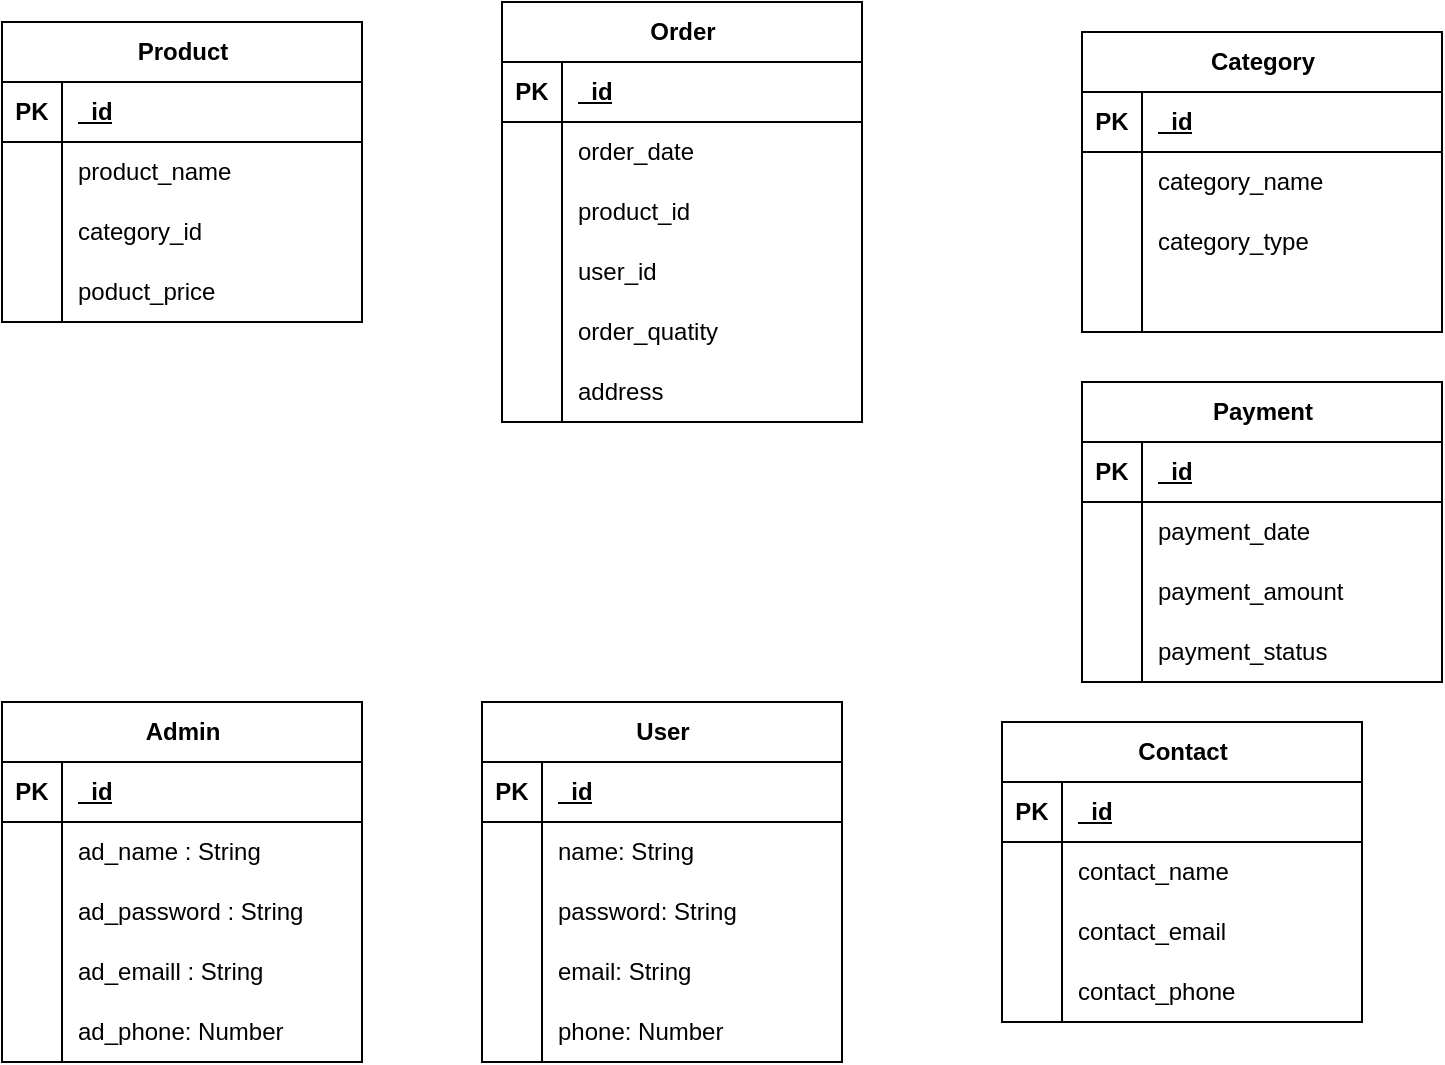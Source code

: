<mxfile version="21.6.1" type="github">
  <diagram name="Page-1" id="22i0FDg8derW0-1qAvT0">
    <mxGraphModel dx="1389" dy="764" grid="1" gridSize="10" guides="1" tooltips="1" connect="1" arrows="1" fold="1" page="1" pageScale="1" pageWidth="850" pageHeight="1100" math="0" shadow="0">
      <root>
        <mxCell id="0" />
        <mxCell id="1" parent="0" />
        <mxCell id="yoQrqgH1Gp2bexQKW1YR-24" value="User" style="shape=table;startSize=30;container=1;collapsible=1;childLayout=tableLayout;fixedRows=1;rowLines=0;fontStyle=1;align=center;resizeLast=1;html=1;" vertex="1" parent="1">
          <mxGeometry x="260" y="390" width="180" height="180" as="geometry" />
        </mxCell>
        <mxCell id="yoQrqgH1Gp2bexQKW1YR-25" value="" style="shape=tableRow;horizontal=0;startSize=0;swimlaneHead=0;swimlaneBody=0;fillColor=none;collapsible=0;dropTarget=0;points=[[0,0.5],[1,0.5]];portConstraint=eastwest;top=0;left=0;right=0;bottom=1;" vertex="1" parent="yoQrqgH1Gp2bexQKW1YR-24">
          <mxGeometry y="30" width="180" height="30" as="geometry" />
        </mxCell>
        <mxCell id="yoQrqgH1Gp2bexQKW1YR-26" value="PK" style="shape=partialRectangle;connectable=0;fillColor=none;top=0;left=0;bottom=0;right=0;fontStyle=1;overflow=hidden;whiteSpace=wrap;html=1;" vertex="1" parent="yoQrqgH1Gp2bexQKW1YR-25">
          <mxGeometry width="30" height="30" as="geometry">
            <mxRectangle width="30" height="30" as="alternateBounds" />
          </mxGeometry>
        </mxCell>
        <mxCell id="yoQrqgH1Gp2bexQKW1YR-27" value="_id" style="shape=partialRectangle;connectable=0;fillColor=none;top=0;left=0;bottom=0;right=0;align=left;spacingLeft=6;fontStyle=5;overflow=hidden;whiteSpace=wrap;html=1;" vertex="1" parent="yoQrqgH1Gp2bexQKW1YR-25">
          <mxGeometry x="30" width="150" height="30" as="geometry">
            <mxRectangle width="150" height="30" as="alternateBounds" />
          </mxGeometry>
        </mxCell>
        <mxCell id="yoQrqgH1Gp2bexQKW1YR-28" value="" style="shape=tableRow;horizontal=0;startSize=0;swimlaneHead=0;swimlaneBody=0;fillColor=none;collapsible=0;dropTarget=0;points=[[0,0.5],[1,0.5]];portConstraint=eastwest;top=0;left=0;right=0;bottom=0;" vertex="1" parent="yoQrqgH1Gp2bexQKW1YR-24">
          <mxGeometry y="60" width="180" height="30" as="geometry" />
        </mxCell>
        <mxCell id="yoQrqgH1Gp2bexQKW1YR-29" value="" style="shape=partialRectangle;connectable=0;fillColor=none;top=0;left=0;bottom=0;right=0;editable=1;overflow=hidden;whiteSpace=wrap;html=1;" vertex="1" parent="yoQrqgH1Gp2bexQKW1YR-28">
          <mxGeometry width="30" height="30" as="geometry">
            <mxRectangle width="30" height="30" as="alternateBounds" />
          </mxGeometry>
        </mxCell>
        <mxCell id="yoQrqgH1Gp2bexQKW1YR-30" value="name: String&lt;span style=&quot;white-space: pre;&quot;&gt;&#x9;&lt;/span&gt;&lt;span style=&quot;white-space: pre;&quot;&gt;&#x9;&lt;/span&gt;" style="shape=partialRectangle;connectable=0;fillColor=none;top=0;left=0;bottom=0;right=0;align=left;spacingLeft=6;overflow=hidden;whiteSpace=wrap;html=1;" vertex="1" parent="yoQrqgH1Gp2bexQKW1YR-28">
          <mxGeometry x="30" width="150" height="30" as="geometry">
            <mxRectangle width="150" height="30" as="alternateBounds" />
          </mxGeometry>
        </mxCell>
        <mxCell id="yoQrqgH1Gp2bexQKW1YR-31" value="" style="shape=tableRow;horizontal=0;startSize=0;swimlaneHead=0;swimlaneBody=0;fillColor=none;collapsible=0;dropTarget=0;points=[[0,0.5],[1,0.5]];portConstraint=eastwest;top=0;left=0;right=0;bottom=0;" vertex="1" parent="yoQrqgH1Gp2bexQKW1YR-24">
          <mxGeometry y="90" width="180" height="30" as="geometry" />
        </mxCell>
        <mxCell id="yoQrqgH1Gp2bexQKW1YR-32" value="" style="shape=partialRectangle;connectable=0;fillColor=none;top=0;left=0;bottom=0;right=0;editable=1;overflow=hidden;whiteSpace=wrap;html=1;" vertex="1" parent="yoQrqgH1Gp2bexQKW1YR-31">
          <mxGeometry width="30" height="30" as="geometry">
            <mxRectangle width="30" height="30" as="alternateBounds" />
          </mxGeometry>
        </mxCell>
        <mxCell id="yoQrqgH1Gp2bexQKW1YR-33" value="password: String" style="shape=partialRectangle;connectable=0;fillColor=none;top=0;left=0;bottom=0;right=0;align=left;spacingLeft=6;overflow=hidden;whiteSpace=wrap;html=1;" vertex="1" parent="yoQrqgH1Gp2bexQKW1YR-31">
          <mxGeometry x="30" width="150" height="30" as="geometry">
            <mxRectangle width="150" height="30" as="alternateBounds" />
          </mxGeometry>
        </mxCell>
        <mxCell id="yoQrqgH1Gp2bexQKW1YR-34" value="" style="shape=tableRow;horizontal=0;startSize=0;swimlaneHead=0;swimlaneBody=0;fillColor=none;collapsible=0;dropTarget=0;points=[[0,0.5],[1,0.5]];portConstraint=eastwest;top=0;left=0;right=0;bottom=0;" vertex="1" parent="yoQrqgH1Gp2bexQKW1YR-24">
          <mxGeometry y="120" width="180" height="30" as="geometry" />
        </mxCell>
        <mxCell id="yoQrqgH1Gp2bexQKW1YR-35" value="" style="shape=partialRectangle;connectable=0;fillColor=none;top=0;left=0;bottom=0;right=0;editable=1;overflow=hidden;whiteSpace=wrap;html=1;" vertex="1" parent="yoQrqgH1Gp2bexQKW1YR-34">
          <mxGeometry width="30" height="30" as="geometry">
            <mxRectangle width="30" height="30" as="alternateBounds" />
          </mxGeometry>
        </mxCell>
        <mxCell id="yoQrqgH1Gp2bexQKW1YR-36" value="email: String" style="shape=partialRectangle;connectable=0;fillColor=none;top=0;left=0;bottom=0;right=0;align=left;spacingLeft=6;overflow=hidden;whiteSpace=wrap;html=1;" vertex="1" parent="yoQrqgH1Gp2bexQKW1YR-34">
          <mxGeometry x="30" width="150" height="30" as="geometry">
            <mxRectangle width="150" height="30" as="alternateBounds" />
          </mxGeometry>
        </mxCell>
        <mxCell id="yoQrqgH1Gp2bexQKW1YR-52" value="" style="shape=tableRow;horizontal=0;startSize=0;swimlaneHead=0;swimlaneBody=0;fillColor=none;collapsible=0;dropTarget=0;points=[[0,0.5],[1,0.5]];portConstraint=eastwest;top=0;left=0;right=0;bottom=0;" vertex="1" parent="yoQrqgH1Gp2bexQKW1YR-24">
          <mxGeometry y="150" width="180" height="30" as="geometry" />
        </mxCell>
        <mxCell id="yoQrqgH1Gp2bexQKW1YR-53" value="" style="shape=partialRectangle;connectable=0;fillColor=none;top=0;left=0;bottom=0;right=0;editable=1;overflow=hidden;whiteSpace=wrap;html=1;" vertex="1" parent="yoQrqgH1Gp2bexQKW1YR-52">
          <mxGeometry width="30" height="30" as="geometry">
            <mxRectangle width="30" height="30" as="alternateBounds" />
          </mxGeometry>
        </mxCell>
        <mxCell id="yoQrqgH1Gp2bexQKW1YR-54" value="phone: Number" style="shape=partialRectangle;connectable=0;fillColor=none;top=0;left=0;bottom=0;right=0;align=left;spacingLeft=6;overflow=hidden;whiteSpace=wrap;html=1;" vertex="1" parent="yoQrqgH1Gp2bexQKW1YR-52">
          <mxGeometry x="30" width="150" height="30" as="geometry">
            <mxRectangle width="150" height="30" as="alternateBounds" />
          </mxGeometry>
        </mxCell>
        <mxCell id="yoQrqgH1Gp2bexQKW1YR-71" value="Product" style="shape=table;startSize=30;container=1;collapsible=1;childLayout=tableLayout;fixedRows=1;rowLines=0;fontStyle=1;align=center;resizeLast=1;html=1;" vertex="1" parent="1">
          <mxGeometry x="20" y="50" width="180" height="150" as="geometry" />
        </mxCell>
        <mxCell id="yoQrqgH1Gp2bexQKW1YR-72" value="" style="shape=tableRow;horizontal=0;startSize=0;swimlaneHead=0;swimlaneBody=0;fillColor=none;collapsible=0;dropTarget=0;points=[[0,0.5],[1,0.5]];portConstraint=eastwest;top=0;left=0;right=0;bottom=1;" vertex="1" parent="yoQrqgH1Gp2bexQKW1YR-71">
          <mxGeometry y="30" width="180" height="30" as="geometry" />
        </mxCell>
        <mxCell id="yoQrqgH1Gp2bexQKW1YR-73" value="PK" style="shape=partialRectangle;connectable=0;fillColor=none;top=0;left=0;bottom=0;right=0;fontStyle=1;overflow=hidden;whiteSpace=wrap;html=1;" vertex="1" parent="yoQrqgH1Gp2bexQKW1YR-72">
          <mxGeometry width="30" height="30" as="geometry">
            <mxRectangle width="30" height="30" as="alternateBounds" />
          </mxGeometry>
        </mxCell>
        <mxCell id="yoQrqgH1Gp2bexQKW1YR-74" value="_id" style="shape=partialRectangle;connectable=0;fillColor=none;top=0;left=0;bottom=0;right=0;align=left;spacingLeft=6;fontStyle=5;overflow=hidden;whiteSpace=wrap;html=1;" vertex="1" parent="yoQrqgH1Gp2bexQKW1YR-72">
          <mxGeometry x="30" width="150" height="30" as="geometry">
            <mxRectangle width="150" height="30" as="alternateBounds" />
          </mxGeometry>
        </mxCell>
        <mxCell id="yoQrqgH1Gp2bexQKW1YR-75" value="" style="shape=tableRow;horizontal=0;startSize=0;swimlaneHead=0;swimlaneBody=0;fillColor=none;collapsible=0;dropTarget=0;points=[[0,0.5],[1,0.5]];portConstraint=eastwest;top=0;left=0;right=0;bottom=0;" vertex="1" parent="yoQrqgH1Gp2bexQKW1YR-71">
          <mxGeometry y="60" width="180" height="30" as="geometry" />
        </mxCell>
        <mxCell id="yoQrqgH1Gp2bexQKW1YR-76" value="" style="shape=partialRectangle;connectable=0;fillColor=none;top=0;left=0;bottom=0;right=0;editable=1;overflow=hidden;whiteSpace=wrap;html=1;" vertex="1" parent="yoQrqgH1Gp2bexQKW1YR-75">
          <mxGeometry width="30" height="30" as="geometry">
            <mxRectangle width="30" height="30" as="alternateBounds" />
          </mxGeometry>
        </mxCell>
        <mxCell id="yoQrqgH1Gp2bexQKW1YR-77" value="product_name" style="shape=partialRectangle;connectable=0;fillColor=none;top=0;left=0;bottom=0;right=0;align=left;spacingLeft=6;overflow=hidden;whiteSpace=wrap;html=1;" vertex="1" parent="yoQrqgH1Gp2bexQKW1YR-75">
          <mxGeometry x="30" width="150" height="30" as="geometry">
            <mxRectangle width="150" height="30" as="alternateBounds" />
          </mxGeometry>
        </mxCell>
        <mxCell id="yoQrqgH1Gp2bexQKW1YR-78" value="" style="shape=tableRow;horizontal=0;startSize=0;swimlaneHead=0;swimlaneBody=0;fillColor=none;collapsible=0;dropTarget=0;points=[[0,0.5],[1,0.5]];portConstraint=eastwest;top=0;left=0;right=0;bottom=0;" vertex="1" parent="yoQrqgH1Gp2bexQKW1YR-71">
          <mxGeometry y="90" width="180" height="30" as="geometry" />
        </mxCell>
        <mxCell id="yoQrqgH1Gp2bexQKW1YR-79" value="" style="shape=partialRectangle;connectable=0;fillColor=none;top=0;left=0;bottom=0;right=0;editable=1;overflow=hidden;whiteSpace=wrap;html=1;" vertex="1" parent="yoQrqgH1Gp2bexQKW1YR-78">
          <mxGeometry width="30" height="30" as="geometry">
            <mxRectangle width="30" height="30" as="alternateBounds" />
          </mxGeometry>
        </mxCell>
        <mxCell id="yoQrqgH1Gp2bexQKW1YR-80" value="category_id" style="shape=partialRectangle;connectable=0;fillColor=none;top=0;left=0;bottom=0;right=0;align=left;spacingLeft=6;overflow=hidden;whiteSpace=wrap;html=1;" vertex="1" parent="yoQrqgH1Gp2bexQKW1YR-78">
          <mxGeometry x="30" width="150" height="30" as="geometry">
            <mxRectangle width="150" height="30" as="alternateBounds" />
          </mxGeometry>
        </mxCell>
        <mxCell id="yoQrqgH1Gp2bexQKW1YR-81" value="" style="shape=tableRow;horizontal=0;startSize=0;swimlaneHead=0;swimlaneBody=0;fillColor=none;collapsible=0;dropTarget=0;points=[[0,0.5],[1,0.5]];portConstraint=eastwest;top=0;left=0;right=0;bottom=0;" vertex="1" parent="yoQrqgH1Gp2bexQKW1YR-71">
          <mxGeometry y="120" width="180" height="30" as="geometry" />
        </mxCell>
        <mxCell id="yoQrqgH1Gp2bexQKW1YR-82" value="" style="shape=partialRectangle;connectable=0;fillColor=none;top=0;left=0;bottom=0;right=0;editable=1;overflow=hidden;whiteSpace=wrap;html=1;" vertex="1" parent="yoQrqgH1Gp2bexQKW1YR-81">
          <mxGeometry width="30" height="30" as="geometry">
            <mxRectangle width="30" height="30" as="alternateBounds" />
          </mxGeometry>
        </mxCell>
        <mxCell id="yoQrqgH1Gp2bexQKW1YR-83" value="poduct_price" style="shape=partialRectangle;connectable=0;fillColor=none;top=0;left=0;bottom=0;right=0;align=left;spacingLeft=6;overflow=hidden;whiteSpace=wrap;html=1;" vertex="1" parent="yoQrqgH1Gp2bexQKW1YR-81">
          <mxGeometry x="30" width="150" height="30" as="geometry">
            <mxRectangle width="150" height="30" as="alternateBounds" />
          </mxGeometry>
        </mxCell>
        <mxCell id="yoQrqgH1Gp2bexQKW1YR-84" value="Order" style="shape=table;startSize=30;container=1;collapsible=1;childLayout=tableLayout;fixedRows=1;rowLines=0;fontStyle=1;align=center;resizeLast=1;html=1;" vertex="1" parent="1">
          <mxGeometry x="270" y="40" width="180" height="210" as="geometry" />
        </mxCell>
        <mxCell id="yoQrqgH1Gp2bexQKW1YR-85" value="" style="shape=tableRow;horizontal=0;startSize=0;swimlaneHead=0;swimlaneBody=0;fillColor=none;collapsible=0;dropTarget=0;points=[[0,0.5],[1,0.5]];portConstraint=eastwest;top=0;left=0;right=0;bottom=1;" vertex="1" parent="yoQrqgH1Gp2bexQKW1YR-84">
          <mxGeometry y="30" width="180" height="30" as="geometry" />
        </mxCell>
        <mxCell id="yoQrqgH1Gp2bexQKW1YR-86" value="PK" style="shape=partialRectangle;connectable=0;fillColor=none;top=0;left=0;bottom=0;right=0;fontStyle=1;overflow=hidden;whiteSpace=wrap;html=1;" vertex="1" parent="yoQrqgH1Gp2bexQKW1YR-85">
          <mxGeometry width="30" height="30" as="geometry">
            <mxRectangle width="30" height="30" as="alternateBounds" />
          </mxGeometry>
        </mxCell>
        <mxCell id="yoQrqgH1Gp2bexQKW1YR-87" value="_id" style="shape=partialRectangle;connectable=0;fillColor=none;top=0;left=0;bottom=0;right=0;align=left;spacingLeft=6;fontStyle=5;overflow=hidden;whiteSpace=wrap;html=1;" vertex="1" parent="yoQrqgH1Gp2bexQKW1YR-85">
          <mxGeometry x="30" width="150" height="30" as="geometry">
            <mxRectangle width="150" height="30" as="alternateBounds" />
          </mxGeometry>
        </mxCell>
        <mxCell id="yoQrqgH1Gp2bexQKW1YR-88" value="" style="shape=tableRow;horizontal=0;startSize=0;swimlaneHead=0;swimlaneBody=0;fillColor=none;collapsible=0;dropTarget=0;points=[[0,0.5],[1,0.5]];portConstraint=eastwest;top=0;left=0;right=0;bottom=0;" vertex="1" parent="yoQrqgH1Gp2bexQKW1YR-84">
          <mxGeometry y="60" width="180" height="30" as="geometry" />
        </mxCell>
        <mxCell id="yoQrqgH1Gp2bexQKW1YR-89" value="" style="shape=partialRectangle;connectable=0;fillColor=none;top=0;left=0;bottom=0;right=0;editable=1;overflow=hidden;whiteSpace=wrap;html=1;" vertex="1" parent="yoQrqgH1Gp2bexQKW1YR-88">
          <mxGeometry width="30" height="30" as="geometry">
            <mxRectangle width="30" height="30" as="alternateBounds" />
          </mxGeometry>
        </mxCell>
        <mxCell id="yoQrqgH1Gp2bexQKW1YR-90" value="order_date" style="shape=partialRectangle;connectable=0;fillColor=none;top=0;left=0;bottom=0;right=0;align=left;spacingLeft=6;overflow=hidden;whiteSpace=wrap;html=1;" vertex="1" parent="yoQrqgH1Gp2bexQKW1YR-88">
          <mxGeometry x="30" width="150" height="30" as="geometry">
            <mxRectangle width="150" height="30" as="alternateBounds" />
          </mxGeometry>
        </mxCell>
        <mxCell id="yoQrqgH1Gp2bexQKW1YR-91" value="" style="shape=tableRow;horizontal=0;startSize=0;swimlaneHead=0;swimlaneBody=0;fillColor=none;collapsible=0;dropTarget=0;points=[[0,0.5],[1,0.5]];portConstraint=eastwest;top=0;left=0;right=0;bottom=0;" vertex="1" parent="yoQrqgH1Gp2bexQKW1YR-84">
          <mxGeometry y="90" width="180" height="30" as="geometry" />
        </mxCell>
        <mxCell id="yoQrqgH1Gp2bexQKW1YR-92" value="" style="shape=partialRectangle;connectable=0;fillColor=none;top=0;left=0;bottom=0;right=0;editable=1;overflow=hidden;whiteSpace=wrap;html=1;" vertex="1" parent="yoQrqgH1Gp2bexQKW1YR-91">
          <mxGeometry width="30" height="30" as="geometry">
            <mxRectangle width="30" height="30" as="alternateBounds" />
          </mxGeometry>
        </mxCell>
        <mxCell id="yoQrqgH1Gp2bexQKW1YR-93" value="product_id" style="shape=partialRectangle;connectable=0;fillColor=none;top=0;left=0;bottom=0;right=0;align=left;spacingLeft=6;overflow=hidden;whiteSpace=wrap;html=1;" vertex="1" parent="yoQrqgH1Gp2bexQKW1YR-91">
          <mxGeometry x="30" width="150" height="30" as="geometry">
            <mxRectangle width="150" height="30" as="alternateBounds" />
          </mxGeometry>
        </mxCell>
        <mxCell id="yoQrqgH1Gp2bexQKW1YR-94" value="" style="shape=tableRow;horizontal=0;startSize=0;swimlaneHead=0;swimlaneBody=0;fillColor=none;collapsible=0;dropTarget=0;points=[[0,0.5],[1,0.5]];portConstraint=eastwest;top=0;left=0;right=0;bottom=0;" vertex="1" parent="yoQrqgH1Gp2bexQKW1YR-84">
          <mxGeometry y="120" width="180" height="30" as="geometry" />
        </mxCell>
        <mxCell id="yoQrqgH1Gp2bexQKW1YR-95" value="" style="shape=partialRectangle;connectable=0;fillColor=none;top=0;left=0;bottom=0;right=0;editable=1;overflow=hidden;whiteSpace=wrap;html=1;" vertex="1" parent="yoQrqgH1Gp2bexQKW1YR-94">
          <mxGeometry width="30" height="30" as="geometry">
            <mxRectangle width="30" height="30" as="alternateBounds" />
          </mxGeometry>
        </mxCell>
        <mxCell id="yoQrqgH1Gp2bexQKW1YR-96" value="user_id" style="shape=partialRectangle;connectable=0;fillColor=none;top=0;left=0;bottom=0;right=0;align=left;spacingLeft=6;overflow=hidden;whiteSpace=wrap;html=1;" vertex="1" parent="yoQrqgH1Gp2bexQKW1YR-94">
          <mxGeometry x="30" width="150" height="30" as="geometry">
            <mxRectangle width="150" height="30" as="alternateBounds" />
          </mxGeometry>
        </mxCell>
        <mxCell id="yoQrqgH1Gp2bexQKW1YR-97" value="" style="shape=tableRow;horizontal=0;startSize=0;swimlaneHead=0;swimlaneBody=0;fillColor=none;collapsible=0;dropTarget=0;points=[[0,0.5],[1,0.5]];portConstraint=eastwest;top=0;left=0;right=0;bottom=0;" vertex="1" parent="yoQrqgH1Gp2bexQKW1YR-84">
          <mxGeometry y="150" width="180" height="30" as="geometry" />
        </mxCell>
        <mxCell id="yoQrqgH1Gp2bexQKW1YR-98" value="" style="shape=partialRectangle;connectable=0;fillColor=none;top=0;left=0;bottom=0;right=0;editable=1;overflow=hidden;whiteSpace=wrap;html=1;" vertex="1" parent="yoQrqgH1Gp2bexQKW1YR-97">
          <mxGeometry width="30" height="30" as="geometry">
            <mxRectangle width="30" height="30" as="alternateBounds" />
          </mxGeometry>
        </mxCell>
        <mxCell id="yoQrqgH1Gp2bexQKW1YR-99" value="order_quatity" style="shape=partialRectangle;connectable=0;fillColor=none;top=0;left=0;bottom=0;right=0;align=left;spacingLeft=6;overflow=hidden;whiteSpace=wrap;html=1;" vertex="1" parent="yoQrqgH1Gp2bexQKW1YR-97">
          <mxGeometry x="30" width="150" height="30" as="geometry">
            <mxRectangle width="150" height="30" as="alternateBounds" />
          </mxGeometry>
        </mxCell>
        <mxCell id="yoQrqgH1Gp2bexQKW1YR-141" value="" style="shape=tableRow;horizontal=0;startSize=0;swimlaneHead=0;swimlaneBody=0;fillColor=none;collapsible=0;dropTarget=0;points=[[0,0.5],[1,0.5]];portConstraint=eastwest;top=0;left=0;right=0;bottom=0;" vertex="1" parent="yoQrqgH1Gp2bexQKW1YR-84">
          <mxGeometry y="180" width="180" height="30" as="geometry" />
        </mxCell>
        <mxCell id="yoQrqgH1Gp2bexQKW1YR-142" value="" style="shape=partialRectangle;connectable=0;fillColor=none;top=0;left=0;bottom=0;right=0;editable=1;overflow=hidden;whiteSpace=wrap;html=1;" vertex="1" parent="yoQrqgH1Gp2bexQKW1YR-141">
          <mxGeometry width="30" height="30" as="geometry">
            <mxRectangle width="30" height="30" as="alternateBounds" />
          </mxGeometry>
        </mxCell>
        <mxCell id="yoQrqgH1Gp2bexQKW1YR-143" value="address" style="shape=partialRectangle;connectable=0;fillColor=none;top=0;left=0;bottom=0;right=0;align=left;spacingLeft=6;overflow=hidden;whiteSpace=wrap;html=1;" vertex="1" parent="yoQrqgH1Gp2bexQKW1YR-141">
          <mxGeometry x="30" width="150" height="30" as="geometry">
            <mxRectangle width="150" height="30" as="alternateBounds" />
          </mxGeometry>
        </mxCell>
        <mxCell id="yoQrqgH1Gp2bexQKW1YR-39" value="Admin" style="shape=table;startSize=30;container=1;collapsible=1;childLayout=tableLayout;fixedRows=1;rowLines=0;fontStyle=1;align=center;resizeLast=1;html=1;" vertex="1" parent="1">
          <mxGeometry x="20" y="390" width="180" height="180" as="geometry" />
        </mxCell>
        <mxCell id="yoQrqgH1Gp2bexQKW1YR-40" value="" style="shape=tableRow;horizontal=0;startSize=0;swimlaneHead=0;swimlaneBody=0;fillColor=none;collapsible=0;dropTarget=0;points=[[0,0.5],[1,0.5]];portConstraint=eastwest;top=0;left=0;right=0;bottom=1;" vertex="1" parent="yoQrqgH1Gp2bexQKW1YR-39">
          <mxGeometry y="30" width="180" height="30" as="geometry" />
        </mxCell>
        <mxCell id="yoQrqgH1Gp2bexQKW1YR-41" value="PK" style="shape=partialRectangle;connectable=0;fillColor=none;top=0;left=0;bottom=0;right=0;fontStyle=1;overflow=hidden;whiteSpace=wrap;html=1;" vertex="1" parent="yoQrqgH1Gp2bexQKW1YR-40">
          <mxGeometry width="30" height="30" as="geometry">
            <mxRectangle width="30" height="30" as="alternateBounds" />
          </mxGeometry>
        </mxCell>
        <mxCell id="yoQrqgH1Gp2bexQKW1YR-42" value="_id" style="shape=partialRectangle;connectable=0;fillColor=none;top=0;left=0;bottom=0;right=0;align=left;spacingLeft=6;fontStyle=5;overflow=hidden;whiteSpace=wrap;html=1;" vertex="1" parent="yoQrqgH1Gp2bexQKW1YR-40">
          <mxGeometry x="30" width="150" height="30" as="geometry">
            <mxRectangle width="150" height="30" as="alternateBounds" />
          </mxGeometry>
        </mxCell>
        <mxCell id="yoQrqgH1Gp2bexQKW1YR-43" value="" style="shape=tableRow;horizontal=0;startSize=0;swimlaneHead=0;swimlaneBody=0;fillColor=none;collapsible=0;dropTarget=0;points=[[0,0.5],[1,0.5]];portConstraint=eastwest;top=0;left=0;right=0;bottom=0;" vertex="1" parent="yoQrqgH1Gp2bexQKW1YR-39">
          <mxGeometry y="60" width="180" height="30" as="geometry" />
        </mxCell>
        <mxCell id="yoQrqgH1Gp2bexQKW1YR-44" value="" style="shape=partialRectangle;connectable=0;fillColor=none;top=0;left=0;bottom=0;right=0;editable=1;overflow=hidden;whiteSpace=wrap;html=1;" vertex="1" parent="yoQrqgH1Gp2bexQKW1YR-43">
          <mxGeometry width="30" height="30" as="geometry">
            <mxRectangle width="30" height="30" as="alternateBounds" />
          </mxGeometry>
        </mxCell>
        <mxCell id="yoQrqgH1Gp2bexQKW1YR-45" value="ad_name : String" style="shape=partialRectangle;connectable=0;fillColor=none;top=0;left=0;bottom=0;right=0;align=left;spacingLeft=6;overflow=hidden;whiteSpace=wrap;html=1;" vertex="1" parent="yoQrqgH1Gp2bexQKW1YR-43">
          <mxGeometry x="30" width="150" height="30" as="geometry">
            <mxRectangle width="150" height="30" as="alternateBounds" />
          </mxGeometry>
        </mxCell>
        <mxCell id="yoQrqgH1Gp2bexQKW1YR-46" value="" style="shape=tableRow;horizontal=0;startSize=0;swimlaneHead=0;swimlaneBody=0;fillColor=none;collapsible=0;dropTarget=0;points=[[0,0.5],[1,0.5]];portConstraint=eastwest;top=0;left=0;right=0;bottom=0;" vertex="1" parent="yoQrqgH1Gp2bexQKW1YR-39">
          <mxGeometry y="90" width="180" height="30" as="geometry" />
        </mxCell>
        <mxCell id="yoQrqgH1Gp2bexQKW1YR-47" value="" style="shape=partialRectangle;connectable=0;fillColor=none;top=0;left=0;bottom=0;right=0;editable=1;overflow=hidden;whiteSpace=wrap;html=1;" vertex="1" parent="yoQrqgH1Gp2bexQKW1YR-46">
          <mxGeometry width="30" height="30" as="geometry">
            <mxRectangle width="30" height="30" as="alternateBounds" />
          </mxGeometry>
        </mxCell>
        <mxCell id="yoQrqgH1Gp2bexQKW1YR-48" value="ad_password&amp;nbsp;: String" style="shape=partialRectangle;connectable=0;fillColor=none;top=0;left=0;bottom=0;right=0;align=left;spacingLeft=6;overflow=hidden;whiteSpace=wrap;html=1;" vertex="1" parent="yoQrqgH1Gp2bexQKW1YR-46">
          <mxGeometry x="30" width="150" height="30" as="geometry">
            <mxRectangle width="150" height="30" as="alternateBounds" />
          </mxGeometry>
        </mxCell>
        <mxCell id="yoQrqgH1Gp2bexQKW1YR-49" value="" style="shape=tableRow;horizontal=0;startSize=0;swimlaneHead=0;swimlaneBody=0;fillColor=none;collapsible=0;dropTarget=0;points=[[0,0.5],[1,0.5]];portConstraint=eastwest;top=0;left=0;right=0;bottom=0;" vertex="1" parent="yoQrqgH1Gp2bexQKW1YR-39">
          <mxGeometry y="120" width="180" height="30" as="geometry" />
        </mxCell>
        <mxCell id="yoQrqgH1Gp2bexQKW1YR-50" value="" style="shape=partialRectangle;connectable=0;fillColor=none;top=0;left=0;bottom=0;right=0;editable=1;overflow=hidden;whiteSpace=wrap;html=1;" vertex="1" parent="yoQrqgH1Gp2bexQKW1YR-49">
          <mxGeometry width="30" height="30" as="geometry">
            <mxRectangle width="30" height="30" as="alternateBounds" />
          </mxGeometry>
        </mxCell>
        <mxCell id="yoQrqgH1Gp2bexQKW1YR-51" value="ad_emaill&amp;nbsp;: String" style="shape=partialRectangle;connectable=0;fillColor=none;top=0;left=0;bottom=0;right=0;align=left;spacingLeft=6;overflow=hidden;whiteSpace=wrap;html=1;" vertex="1" parent="yoQrqgH1Gp2bexQKW1YR-49">
          <mxGeometry x="30" width="150" height="30" as="geometry">
            <mxRectangle width="150" height="30" as="alternateBounds" />
          </mxGeometry>
        </mxCell>
        <mxCell id="yoQrqgH1Gp2bexQKW1YR-68" value="" style="shape=tableRow;horizontal=0;startSize=0;swimlaneHead=0;swimlaneBody=0;fillColor=none;collapsible=0;dropTarget=0;points=[[0,0.5],[1,0.5]];portConstraint=eastwest;top=0;left=0;right=0;bottom=0;" vertex="1" parent="yoQrqgH1Gp2bexQKW1YR-39">
          <mxGeometry y="150" width="180" height="30" as="geometry" />
        </mxCell>
        <mxCell id="yoQrqgH1Gp2bexQKW1YR-69" value="" style="shape=partialRectangle;connectable=0;fillColor=none;top=0;left=0;bottom=0;right=0;editable=1;overflow=hidden;whiteSpace=wrap;html=1;" vertex="1" parent="yoQrqgH1Gp2bexQKW1YR-68">
          <mxGeometry width="30" height="30" as="geometry">
            <mxRectangle width="30" height="30" as="alternateBounds" />
          </mxGeometry>
        </mxCell>
        <mxCell id="yoQrqgH1Gp2bexQKW1YR-70" value="ad_phone: Number" style="shape=partialRectangle;connectable=0;fillColor=none;top=0;left=0;bottom=0;right=0;align=left;spacingLeft=6;overflow=hidden;whiteSpace=wrap;html=1;" vertex="1" parent="yoQrqgH1Gp2bexQKW1YR-68">
          <mxGeometry x="30" width="150" height="30" as="geometry">
            <mxRectangle width="150" height="30" as="alternateBounds" />
          </mxGeometry>
        </mxCell>
        <mxCell id="yoQrqgH1Gp2bexQKW1YR-102" value="Contact" style="shape=table;startSize=30;container=1;collapsible=1;childLayout=tableLayout;fixedRows=1;rowLines=0;fontStyle=1;align=center;resizeLast=1;html=1;" vertex="1" parent="1">
          <mxGeometry x="520" y="400" width="180" height="150" as="geometry" />
        </mxCell>
        <mxCell id="yoQrqgH1Gp2bexQKW1YR-103" value="" style="shape=tableRow;horizontal=0;startSize=0;swimlaneHead=0;swimlaneBody=0;fillColor=none;collapsible=0;dropTarget=0;points=[[0,0.5],[1,0.5]];portConstraint=eastwest;top=0;left=0;right=0;bottom=1;" vertex="1" parent="yoQrqgH1Gp2bexQKW1YR-102">
          <mxGeometry y="30" width="180" height="30" as="geometry" />
        </mxCell>
        <mxCell id="yoQrqgH1Gp2bexQKW1YR-104" value="PK" style="shape=partialRectangle;connectable=0;fillColor=none;top=0;left=0;bottom=0;right=0;fontStyle=1;overflow=hidden;whiteSpace=wrap;html=1;" vertex="1" parent="yoQrqgH1Gp2bexQKW1YR-103">
          <mxGeometry width="30" height="30" as="geometry">
            <mxRectangle width="30" height="30" as="alternateBounds" />
          </mxGeometry>
        </mxCell>
        <mxCell id="yoQrqgH1Gp2bexQKW1YR-105" value="_id" style="shape=partialRectangle;connectable=0;fillColor=none;top=0;left=0;bottom=0;right=0;align=left;spacingLeft=6;fontStyle=5;overflow=hidden;whiteSpace=wrap;html=1;" vertex="1" parent="yoQrqgH1Gp2bexQKW1YR-103">
          <mxGeometry x="30" width="150" height="30" as="geometry">
            <mxRectangle width="150" height="30" as="alternateBounds" />
          </mxGeometry>
        </mxCell>
        <mxCell id="yoQrqgH1Gp2bexQKW1YR-106" value="" style="shape=tableRow;horizontal=0;startSize=0;swimlaneHead=0;swimlaneBody=0;fillColor=none;collapsible=0;dropTarget=0;points=[[0,0.5],[1,0.5]];portConstraint=eastwest;top=0;left=0;right=0;bottom=0;" vertex="1" parent="yoQrqgH1Gp2bexQKW1YR-102">
          <mxGeometry y="60" width="180" height="30" as="geometry" />
        </mxCell>
        <mxCell id="yoQrqgH1Gp2bexQKW1YR-107" value="" style="shape=partialRectangle;connectable=0;fillColor=none;top=0;left=0;bottom=0;right=0;editable=1;overflow=hidden;whiteSpace=wrap;html=1;" vertex="1" parent="yoQrqgH1Gp2bexQKW1YR-106">
          <mxGeometry width="30" height="30" as="geometry">
            <mxRectangle width="30" height="30" as="alternateBounds" />
          </mxGeometry>
        </mxCell>
        <mxCell id="yoQrqgH1Gp2bexQKW1YR-108" value="contact_name" style="shape=partialRectangle;connectable=0;fillColor=none;top=0;left=0;bottom=0;right=0;align=left;spacingLeft=6;overflow=hidden;whiteSpace=wrap;html=1;" vertex="1" parent="yoQrqgH1Gp2bexQKW1YR-106">
          <mxGeometry x="30" width="150" height="30" as="geometry">
            <mxRectangle width="150" height="30" as="alternateBounds" />
          </mxGeometry>
        </mxCell>
        <mxCell id="yoQrqgH1Gp2bexQKW1YR-109" value="" style="shape=tableRow;horizontal=0;startSize=0;swimlaneHead=0;swimlaneBody=0;fillColor=none;collapsible=0;dropTarget=0;points=[[0,0.5],[1,0.5]];portConstraint=eastwest;top=0;left=0;right=0;bottom=0;" vertex="1" parent="yoQrqgH1Gp2bexQKW1YR-102">
          <mxGeometry y="90" width="180" height="30" as="geometry" />
        </mxCell>
        <mxCell id="yoQrqgH1Gp2bexQKW1YR-110" value="" style="shape=partialRectangle;connectable=0;fillColor=none;top=0;left=0;bottom=0;right=0;editable=1;overflow=hidden;whiteSpace=wrap;html=1;" vertex="1" parent="yoQrqgH1Gp2bexQKW1YR-109">
          <mxGeometry width="30" height="30" as="geometry">
            <mxRectangle width="30" height="30" as="alternateBounds" />
          </mxGeometry>
        </mxCell>
        <mxCell id="yoQrqgH1Gp2bexQKW1YR-111" value="contact_email" style="shape=partialRectangle;connectable=0;fillColor=none;top=0;left=0;bottom=0;right=0;align=left;spacingLeft=6;overflow=hidden;whiteSpace=wrap;html=1;" vertex="1" parent="yoQrqgH1Gp2bexQKW1YR-109">
          <mxGeometry x="30" width="150" height="30" as="geometry">
            <mxRectangle width="150" height="30" as="alternateBounds" />
          </mxGeometry>
        </mxCell>
        <mxCell id="yoQrqgH1Gp2bexQKW1YR-112" value="" style="shape=tableRow;horizontal=0;startSize=0;swimlaneHead=0;swimlaneBody=0;fillColor=none;collapsible=0;dropTarget=0;points=[[0,0.5],[1,0.5]];portConstraint=eastwest;top=0;left=0;right=0;bottom=0;" vertex="1" parent="yoQrqgH1Gp2bexQKW1YR-102">
          <mxGeometry y="120" width="180" height="30" as="geometry" />
        </mxCell>
        <mxCell id="yoQrqgH1Gp2bexQKW1YR-113" value="" style="shape=partialRectangle;connectable=0;fillColor=none;top=0;left=0;bottom=0;right=0;editable=1;overflow=hidden;whiteSpace=wrap;html=1;" vertex="1" parent="yoQrqgH1Gp2bexQKW1YR-112">
          <mxGeometry width="30" height="30" as="geometry">
            <mxRectangle width="30" height="30" as="alternateBounds" />
          </mxGeometry>
        </mxCell>
        <mxCell id="yoQrqgH1Gp2bexQKW1YR-114" value="contact_phone" style="shape=partialRectangle;connectable=0;fillColor=none;top=0;left=0;bottom=0;right=0;align=left;spacingLeft=6;overflow=hidden;whiteSpace=wrap;html=1;" vertex="1" parent="yoQrqgH1Gp2bexQKW1YR-112">
          <mxGeometry x="30" width="150" height="30" as="geometry">
            <mxRectangle width="150" height="30" as="alternateBounds" />
          </mxGeometry>
        </mxCell>
        <mxCell id="yoQrqgH1Gp2bexQKW1YR-115" value="Category" style="shape=table;startSize=30;container=1;collapsible=1;childLayout=tableLayout;fixedRows=1;rowLines=0;fontStyle=1;align=center;resizeLast=1;html=1;" vertex="1" parent="1">
          <mxGeometry x="560" y="55" width="180" height="150" as="geometry" />
        </mxCell>
        <mxCell id="yoQrqgH1Gp2bexQKW1YR-116" value="" style="shape=tableRow;horizontal=0;startSize=0;swimlaneHead=0;swimlaneBody=0;fillColor=none;collapsible=0;dropTarget=0;points=[[0,0.5],[1,0.5]];portConstraint=eastwest;top=0;left=0;right=0;bottom=1;" vertex="1" parent="yoQrqgH1Gp2bexQKW1YR-115">
          <mxGeometry y="30" width="180" height="30" as="geometry" />
        </mxCell>
        <mxCell id="yoQrqgH1Gp2bexQKW1YR-117" value="PK" style="shape=partialRectangle;connectable=0;fillColor=none;top=0;left=0;bottom=0;right=0;fontStyle=1;overflow=hidden;whiteSpace=wrap;html=1;" vertex="1" parent="yoQrqgH1Gp2bexQKW1YR-116">
          <mxGeometry width="30" height="30" as="geometry">
            <mxRectangle width="30" height="30" as="alternateBounds" />
          </mxGeometry>
        </mxCell>
        <mxCell id="yoQrqgH1Gp2bexQKW1YR-118" value="_id" style="shape=partialRectangle;connectable=0;fillColor=none;top=0;left=0;bottom=0;right=0;align=left;spacingLeft=6;fontStyle=5;overflow=hidden;whiteSpace=wrap;html=1;" vertex="1" parent="yoQrqgH1Gp2bexQKW1YR-116">
          <mxGeometry x="30" width="150" height="30" as="geometry">
            <mxRectangle width="150" height="30" as="alternateBounds" />
          </mxGeometry>
        </mxCell>
        <mxCell id="yoQrqgH1Gp2bexQKW1YR-119" value="" style="shape=tableRow;horizontal=0;startSize=0;swimlaneHead=0;swimlaneBody=0;fillColor=none;collapsible=0;dropTarget=0;points=[[0,0.5],[1,0.5]];portConstraint=eastwest;top=0;left=0;right=0;bottom=0;" vertex="1" parent="yoQrqgH1Gp2bexQKW1YR-115">
          <mxGeometry y="60" width="180" height="30" as="geometry" />
        </mxCell>
        <mxCell id="yoQrqgH1Gp2bexQKW1YR-120" value="" style="shape=partialRectangle;connectable=0;fillColor=none;top=0;left=0;bottom=0;right=0;editable=1;overflow=hidden;whiteSpace=wrap;html=1;" vertex="1" parent="yoQrqgH1Gp2bexQKW1YR-119">
          <mxGeometry width="30" height="30" as="geometry">
            <mxRectangle width="30" height="30" as="alternateBounds" />
          </mxGeometry>
        </mxCell>
        <mxCell id="yoQrqgH1Gp2bexQKW1YR-121" value="category_name" style="shape=partialRectangle;connectable=0;fillColor=none;top=0;left=0;bottom=0;right=0;align=left;spacingLeft=6;overflow=hidden;whiteSpace=wrap;html=1;" vertex="1" parent="yoQrqgH1Gp2bexQKW1YR-119">
          <mxGeometry x="30" width="150" height="30" as="geometry">
            <mxRectangle width="150" height="30" as="alternateBounds" />
          </mxGeometry>
        </mxCell>
        <mxCell id="yoQrqgH1Gp2bexQKW1YR-122" value="" style="shape=tableRow;horizontal=0;startSize=0;swimlaneHead=0;swimlaneBody=0;fillColor=none;collapsible=0;dropTarget=0;points=[[0,0.5],[1,0.5]];portConstraint=eastwest;top=0;left=0;right=0;bottom=0;" vertex="1" parent="yoQrqgH1Gp2bexQKW1YR-115">
          <mxGeometry y="90" width="180" height="30" as="geometry" />
        </mxCell>
        <mxCell id="yoQrqgH1Gp2bexQKW1YR-123" value="" style="shape=partialRectangle;connectable=0;fillColor=none;top=0;left=0;bottom=0;right=0;editable=1;overflow=hidden;whiteSpace=wrap;html=1;" vertex="1" parent="yoQrqgH1Gp2bexQKW1YR-122">
          <mxGeometry width="30" height="30" as="geometry">
            <mxRectangle width="30" height="30" as="alternateBounds" />
          </mxGeometry>
        </mxCell>
        <mxCell id="yoQrqgH1Gp2bexQKW1YR-124" value="category_type" style="shape=partialRectangle;connectable=0;fillColor=none;top=0;left=0;bottom=0;right=0;align=left;spacingLeft=6;overflow=hidden;whiteSpace=wrap;html=1;" vertex="1" parent="yoQrqgH1Gp2bexQKW1YR-122">
          <mxGeometry x="30" width="150" height="30" as="geometry">
            <mxRectangle width="150" height="30" as="alternateBounds" />
          </mxGeometry>
        </mxCell>
        <mxCell id="yoQrqgH1Gp2bexQKW1YR-125" value="" style="shape=tableRow;horizontal=0;startSize=0;swimlaneHead=0;swimlaneBody=0;fillColor=none;collapsible=0;dropTarget=0;points=[[0,0.5],[1,0.5]];portConstraint=eastwest;top=0;left=0;right=0;bottom=0;" vertex="1" parent="yoQrqgH1Gp2bexQKW1YR-115">
          <mxGeometry y="120" width="180" height="30" as="geometry" />
        </mxCell>
        <mxCell id="yoQrqgH1Gp2bexQKW1YR-126" value="" style="shape=partialRectangle;connectable=0;fillColor=none;top=0;left=0;bottom=0;right=0;editable=1;overflow=hidden;whiteSpace=wrap;html=1;" vertex="1" parent="yoQrqgH1Gp2bexQKW1YR-125">
          <mxGeometry width="30" height="30" as="geometry">
            <mxRectangle width="30" height="30" as="alternateBounds" />
          </mxGeometry>
        </mxCell>
        <mxCell id="yoQrqgH1Gp2bexQKW1YR-127" value="" style="shape=partialRectangle;connectable=0;fillColor=none;top=0;left=0;bottom=0;right=0;align=left;spacingLeft=6;overflow=hidden;whiteSpace=wrap;html=1;" vertex="1" parent="yoQrqgH1Gp2bexQKW1YR-125">
          <mxGeometry x="30" width="150" height="30" as="geometry">
            <mxRectangle width="150" height="30" as="alternateBounds" />
          </mxGeometry>
        </mxCell>
        <mxCell id="yoQrqgH1Gp2bexQKW1YR-128" value="Payment" style="shape=table;startSize=30;container=1;collapsible=1;childLayout=tableLayout;fixedRows=1;rowLines=0;fontStyle=1;align=center;resizeLast=1;html=1;" vertex="1" parent="1">
          <mxGeometry x="560" y="230" width="180" height="150" as="geometry" />
        </mxCell>
        <mxCell id="yoQrqgH1Gp2bexQKW1YR-129" value="" style="shape=tableRow;horizontal=0;startSize=0;swimlaneHead=0;swimlaneBody=0;fillColor=none;collapsible=0;dropTarget=0;points=[[0,0.5],[1,0.5]];portConstraint=eastwest;top=0;left=0;right=0;bottom=1;" vertex="1" parent="yoQrqgH1Gp2bexQKW1YR-128">
          <mxGeometry y="30" width="180" height="30" as="geometry" />
        </mxCell>
        <mxCell id="yoQrqgH1Gp2bexQKW1YR-130" value="PK" style="shape=partialRectangle;connectable=0;fillColor=none;top=0;left=0;bottom=0;right=0;fontStyle=1;overflow=hidden;whiteSpace=wrap;html=1;" vertex="1" parent="yoQrqgH1Gp2bexQKW1YR-129">
          <mxGeometry width="30" height="30" as="geometry">
            <mxRectangle width="30" height="30" as="alternateBounds" />
          </mxGeometry>
        </mxCell>
        <mxCell id="yoQrqgH1Gp2bexQKW1YR-131" value="_id" style="shape=partialRectangle;connectable=0;fillColor=none;top=0;left=0;bottom=0;right=0;align=left;spacingLeft=6;fontStyle=5;overflow=hidden;whiteSpace=wrap;html=1;" vertex="1" parent="yoQrqgH1Gp2bexQKW1YR-129">
          <mxGeometry x="30" width="150" height="30" as="geometry">
            <mxRectangle width="150" height="30" as="alternateBounds" />
          </mxGeometry>
        </mxCell>
        <mxCell id="yoQrqgH1Gp2bexQKW1YR-132" value="" style="shape=tableRow;horizontal=0;startSize=0;swimlaneHead=0;swimlaneBody=0;fillColor=none;collapsible=0;dropTarget=0;points=[[0,0.5],[1,0.5]];portConstraint=eastwest;top=0;left=0;right=0;bottom=0;" vertex="1" parent="yoQrqgH1Gp2bexQKW1YR-128">
          <mxGeometry y="60" width="180" height="30" as="geometry" />
        </mxCell>
        <mxCell id="yoQrqgH1Gp2bexQKW1YR-133" value="" style="shape=partialRectangle;connectable=0;fillColor=none;top=0;left=0;bottom=0;right=0;editable=1;overflow=hidden;whiteSpace=wrap;html=1;" vertex="1" parent="yoQrqgH1Gp2bexQKW1YR-132">
          <mxGeometry width="30" height="30" as="geometry">
            <mxRectangle width="30" height="30" as="alternateBounds" />
          </mxGeometry>
        </mxCell>
        <mxCell id="yoQrqgH1Gp2bexQKW1YR-134" value="payment_date" style="shape=partialRectangle;connectable=0;fillColor=none;top=0;left=0;bottom=0;right=0;align=left;spacingLeft=6;overflow=hidden;whiteSpace=wrap;html=1;" vertex="1" parent="yoQrqgH1Gp2bexQKW1YR-132">
          <mxGeometry x="30" width="150" height="30" as="geometry">
            <mxRectangle width="150" height="30" as="alternateBounds" />
          </mxGeometry>
        </mxCell>
        <mxCell id="yoQrqgH1Gp2bexQKW1YR-135" value="" style="shape=tableRow;horizontal=0;startSize=0;swimlaneHead=0;swimlaneBody=0;fillColor=none;collapsible=0;dropTarget=0;points=[[0,0.5],[1,0.5]];portConstraint=eastwest;top=0;left=0;right=0;bottom=0;" vertex="1" parent="yoQrqgH1Gp2bexQKW1YR-128">
          <mxGeometry y="90" width="180" height="30" as="geometry" />
        </mxCell>
        <mxCell id="yoQrqgH1Gp2bexQKW1YR-136" value="" style="shape=partialRectangle;connectable=0;fillColor=none;top=0;left=0;bottom=0;right=0;editable=1;overflow=hidden;whiteSpace=wrap;html=1;" vertex="1" parent="yoQrqgH1Gp2bexQKW1YR-135">
          <mxGeometry width="30" height="30" as="geometry">
            <mxRectangle width="30" height="30" as="alternateBounds" />
          </mxGeometry>
        </mxCell>
        <mxCell id="yoQrqgH1Gp2bexQKW1YR-137" value="payment_amount" style="shape=partialRectangle;connectable=0;fillColor=none;top=0;left=0;bottom=0;right=0;align=left;spacingLeft=6;overflow=hidden;whiteSpace=wrap;html=1;" vertex="1" parent="yoQrqgH1Gp2bexQKW1YR-135">
          <mxGeometry x="30" width="150" height="30" as="geometry">
            <mxRectangle width="150" height="30" as="alternateBounds" />
          </mxGeometry>
        </mxCell>
        <mxCell id="yoQrqgH1Gp2bexQKW1YR-138" value="" style="shape=tableRow;horizontal=0;startSize=0;swimlaneHead=0;swimlaneBody=0;fillColor=none;collapsible=0;dropTarget=0;points=[[0,0.5],[1,0.5]];portConstraint=eastwest;top=0;left=0;right=0;bottom=0;" vertex="1" parent="yoQrqgH1Gp2bexQKW1YR-128">
          <mxGeometry y="120" width="180" height="30" as="geometry" />
        </mxCell>
        <mxCell id="yoQrqgH1Gp2bexQKW1YR-139" value="" style="shape=partialRectangle;connectable=0;fillColor=none;top=0;left=0;bottom=0;right=0;editable=1;overflow=hidden;whiteSpace=wrap;html=1;" vertex="1" parent="yoQrqgH1Gp2bexQKW1YR-138">
          <mxGeometry width="30" height="30" as="geometry">
            <mxRectangle width="30" height="30" as="alternateBounds" />
          </mxGeometry>
        </mxCell>
        <mxCell id="yoQrqgH1Gp2bexQKW1YR-140" value="payment_status" style="shape=partialRectangle;connectable=0;fillColor=none;top=0;left=0;bottom=0;right=0;align=left;spacingLeft=6;overflow=hidden;whiteSpace=wrap;html=1;" vertex="1" parent="yoQrqgH1Gp2bexQKW1YR-138">
          <mxGeometry x="30" width="150" height="30" as="geometry">
            <mxRectangle width="150" height="30" as="alternateBounds" />
          </mxGeometry>
        </mxCell>
      </root>
    </mxGraphModel>
  </diagram>
</mxfile>
